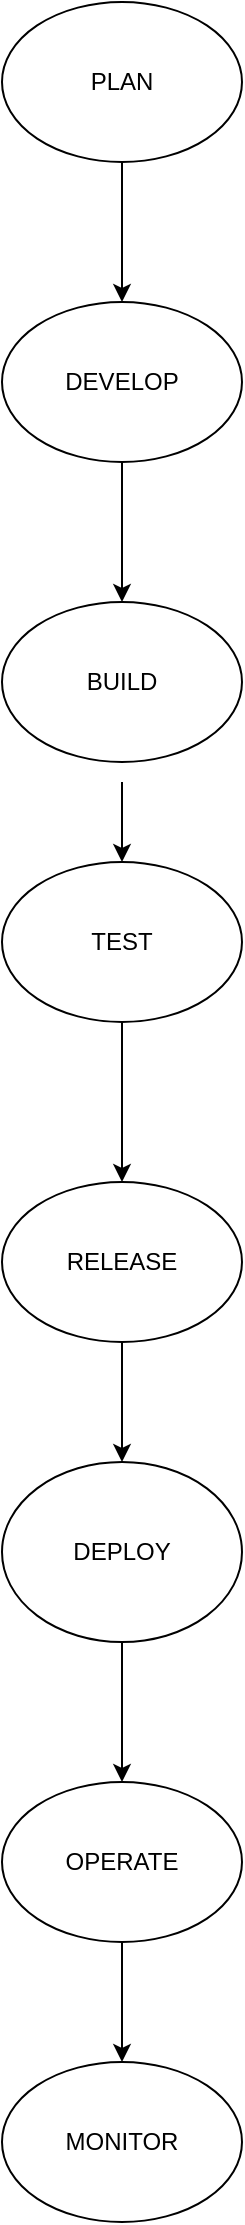 <mxfile version="28.0.7">
  <diagram name="Page-1" id="CGvZZywY8_cav0UutDMf">
    <mxGraphModel dx="1965" dy="1128" grid="1" gridSize="10" guides="1" tooltips="1" connect="1" arrows="1" fold="1" page="1" pageScale="1" pageWidth="850" pageHeight="1100" math="0" shadow="0">
      <root>
        <mxCell id="0" />
        <mxCell id="1" parent="0" />
        <mxCell id="qxqmFXF29CTNItrqp5lt-2" value="PLAN" style="ellipse;whiteSpace=wrap;html=1;" vertex="1" parent="1">
          <mxGeometry x="320" y="20" width="120" height="80" as="geometry" />
        </mxCell>
        <mxCell id="qxqmFXF29CTNItrqp5lt-12" value="" style="edgeStyle=orthogonalEdgeStyle;rounded=0;orthogonalLoop=1;jettySize=auto;html=1;" edge="1" parent="1" source="qxqmFXF29CTNItrqp5lt-4" target="qxqmFXF29CTNItrqp5lt-5">
          <mxGeometry relative="1" as="geometry" />
        </mxCell>
        <mxCell id="qxqmFXF29CTNItrqp5lt-4" value="DEVELOP" style="ellipse;whiteSpace=wrap;html=1;" vertex="1" parent="1">
          <mxGeometry x="320" y="170" width="120" height="80" as="geometry" />
        </mxCell>
        <mxCell id="qxqmFXF29CTNItrqp5lt-5" value="BUILD" style="ellipse;whiteSpace=wrap;html=1;" vertex="1" parent="1">
          <mxGeometry x="320" y="320" width="120" height="80" as="geometry" />
        </mxCell>
        <mxCell id="qxqmFXF29CTNItrqp5lt-6" value="TEST" style="ellipse;whiteSpace=wrap;html=1;" vertex="1" parent="1">
          <mxGeometry x="320" y="450" width="120" height="80" as="geometry" />
        </mxCell>
        <mxCell id="qxqmFXF29CTNItrqp5lt-7" value="RELEASE" style="ellipse;whiteSpace=wrap;html=1;" vertex="1" parent="1">
          <mxGeometry x="320" y="610" width="120" height="80" as="geometry" />
        </mxCell>
        <mxCell id="qxqmFXF29CTNItrqp5lt-8" value="DEPLOY" style="ellipse;whiteSpace=wrap;html=1;" vertex="1" parent="1">
          <mxGeometry x="320" y="750" width="120" height="90" as="geometry" />
        </mxCell>
        <mxCell id="qxqmFXF29CTNItrqp5lt-9" value="OPERATE" style="ellipse;whiteSpace=wrap;html=1;" vertex="1" parent="1">
          <mxGeometry x="320" y="910" width="120" height="80" as="geometry" />
        </mxCell>
        <mxCell id="qxqmFXF29CTNItrqp5lt-10" value="MONITOR" style="ellipse;whiteSpace=wrap;html=1;" vertex="1" parent="1">
          <mxGeometry x="320" y="1050" width="120" height="80" as="geometry" />
        </mxCell>
        <mxCell id="qxqmFXF29CTNItrqp5lt-29" value="" style="endArrow=classic;html=1;rounded=0;exitX=0.5;exitY=1;exitDx=0;exitDy=0;entryX=0.5;entryY=0;entryDx=0;entryDy=0;" edge="1" parent="1" source="qxqmFXF29CTNItrqp5lt-2" target="qxqmFXF29CTNItrqp5lt-4">
          <mxGeometry width="50" height="50" relative="1" as="geometry">
            <mxPoint x="420" y="610" as="sourcePoint" />
            <mxPoint x="470" y="560" as="targetPoint" />
          </mxGeometry>
        </mxCell>
        <mxCell id="qxqmFXF29CTNItrqp5lt-30" value="" style="endArrow=classic;html=1;rounded=0;entryX=0.5;entryY=0;entryDx=0;entryDy=0;" edge="1" parent="1" target="qxqmFXF29CTNItrqp5lt-6">
          <mxGeometry width="50" height="50" relative="1" as="geometry">
            <mxPoint x="380" y="410" as="sourcePoint" />
            <mxPoint x="470" y="370" as="targetPoint" />
          </mxGeometry>
        </mxCell>
        <mxCell id="qxqmFXF29CTNItrqp5lt-31" value="" style="endArrow=classic;html=1;rounded=0;exitX=0.5;exitY=1;exitDx=0;exitDy=0;entryX=0.5;entryY=0;entryDx=0;entryDy=0;" edge="1" parent="1" source="qxqmFXF29CTNItrqp5lt-6" target="qxqmFXF29CTNItrqp5lt-7">
          <mxGeometry width="50" height="50" relative="1" as="geometry">
            <mxPoint x="420" y="420" as="sourcePoint" />
            <mxPoint x="460" y="590" as="targetPoint" />
          </mxGeometry>
        </mxCell>
        <mxCell id="qxqmFXF29CTNItrqp5lt-32" value="" style="endArrow=classic;html=1;rounded=0;entryX=0.5;entryY=0;entryDx=0;entryDy=0;exitX=0.5;exitY=1;exitDx=0;exitDy=0;" edge="1" parent="1" source="qxqmFXF29CTNItrqp5lt-7" target="qxqmFXF29CTNItrqp5lt-8">
          <mxGeometry width="50" height="50" relative="1" as="geometry">
            <mxPoint x="360" y="700" as="sourcePoint" />
            <mxPoint x="470" y="690" as="targetPoint" />
          </mxGeometry>
        </mxCell>
        <mxCell id="qxqmFXF29CTNItrqp5lt-33" value="" style="endArrow=classic;html=1;rounded=0;exitX=0.5;exitY=1;exitDx=0;exitDy=0;entryX=0.5;entryY=0;entryDx=0;entryDy=0;" edge="1" parent="1" source="qxqmFXF29CTNItrqp5lt-8" target="qxqmFXF29CTNItrqp5lt-9">
          <mxGeometry width="50" height="50" relative="1" as="geometry">
            <mxPoint x="430" y="1010" as="sourcePoint" />
            <mxPoint x="480" y="960" as="targetPoint" />
          </mxGeometry>
        </mxCell>
        <mxCell id="qxqmFXF29CTNItrqp5lt-34" value="" style="endArrow=classic;html=1;rounded=0;entryX=0.5;entryY=0;entryDx=0;entryDy=0;exitX=0.5;exitY=1;exitDx=0;exitDy=0;" edge="1" parent="1" source="qxqmFXF29CTNItrqp5lt-9" target="qxqmFXF29CTNItrqp5lt-10">
          <mxGeometry width="50" height="50" relative="1" as="geometry">
            <mxPoint x="370" y="1000" as="sourcePoint" />
            <mxPoint x="480" y="960" as="targetPoint" />
          </mxGeometry>
        </mxCell>
      </root>
    </mxGraphModel>
  </diagram>
</mxfile>
